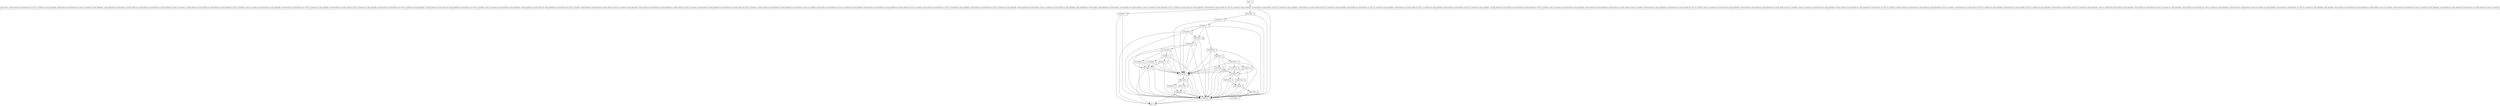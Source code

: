 digraph put {
node [shape=record];
319002802 [label="319002802 - []"];
296915230 [label="296915230 - []"];
1569762551 [label="1569762551 - []"];
153799633 [label="153799633 - []"];
1424208214 [label="1424208214 - []"];
445064529 [label="445064529 - []"];
1702152409 [label="1702152409 - []"];
1470929181 [label="1470929181 - []"];
355528548 [label="355528548 - []"];
1663846609 [label="1663846609 - []"];
876961111 [label="876961111 - []"];
1999756396 [label="1999756396 - []"];
500853552 [label="500853552 - []"];
2110694810 [label="2110694810 - []"];
307182299 [label="307182299 - []"];
1790778061 [label="1790778061 - []"];
908722020 [label="908722020 - []"];
691517460 [label="691517460 - []"];
1344057260 [label="1344057260 - []"];
1137383089 [label="1137383089 - []"];
1131291931 [label="1131291931 - []"];
611348289 [label="611348289 - []"];
663002955 [label="663002955 - []"];
625659366 [label="625659366 - []"];
807262377 [label="807262377 - []"];
1968757624 [label="1968757624 - []"];
entry [label="entry - []"];
exit [label="exit - []"];
151988972 [label="151988972 - []"];
577078852 [label="577078852 - []"];
381473050 [label="381473050 - []"];
1818933308 [label="1818933308 - []"];
897078429 [label="897078429 - [(!DUPLICATES && SEQUENTIAL && !ENV_IS_LOCKING && !MAX_MEMORY), (DUPLICATES && SEQUENTIAL && !ENV_IS_LOCKING && MAX_MEMORY), (!MAX_MEMORY && DUPLICATES), (!CACHE_MODE && !DUPLICATES && !SEQUENTIAL && MAX_MEMORY && !ENV_IS_LOCKING), (!CACHE_MODE && !DUPLICATES && !SEQUENTIAL && MAX_MEMORY && ENV_IS_LOCKING), (!ENV_IS_LOCKING && DUPLICATES && !MAX_MEMORY), (!DUPLICATES && !SEQUENTIAL && !ENV_IS_LOCKING && !MAX_MEMORY), (!DUPLICATES && CACHE_MODE && ENV_IS_LOCKING && !MAX_MEMORY), (DUPLICATES && !SEQUENTIAL && !ENV_IS_LOCKING && MAX_MEMORY), (!CACHE_MODE && !DUPLICATES && !MAX_MEMORY && SEQUENTIAL && !ENV_IS_LOCKING), (ENV_IS_LOCKING && !DUPLICATES && MAX_MEMORY), (!CACHE_MODE && !DUPLICATES && !MAX_MEMORY && !SEQUENTIAL && ENV_IS_LOCKING), !MAX_MEMORY, (!DUPLICATES && CACHE_MODE && ENV_IS_LOCKING && MAX_MEMORY), (!DUPLICATES && SEQUENTIAL && MAX_MEMORY && CACHE_MODE && !ENV_IS_LOCKING), (!DUPLICATES && !MAX_MEMORY && !SEQUENTIAL && CACHE_MODE && ENV_IS_LOCKING), (!CACHE_MODE && !DUPLICATES && !MAX_MEMORY && SEQUENTIAL && ENV_IS_LOCKING), (DUPLICATES && SEQUENTIAL && ENV_IS_LOCKING && !MAX_MEMORY), (!DUPLICATES && !SEQUENTIAL && MAX_MEMORY && CACHE_MODE && !ENV_IS_LOCKING), (DUPLICATES && SEQUENTIAL && !ENV_IS_LOCKING && !MAX_MEMORY), (DUPLICATES && !SEQUENTIAL && ENV_IS_LOCKING && !MAX_MEMORY), (!MAX_MEMORY && !DUPLICATES), (!ENV_IS_LOCKING && !DUPLICATES && MAX_MEMORY), (MAX_MEMORY && !DUPLICATES), (MAX_MEMORY && DUPLICATES), (!DUPLICATES && CACHE_MODE && !ENV_IS_LOCKING && !MAX_MEMORY), (ENV_IS_LOCKING && DUPLICATES && !MAX_MEMORY), (!DUPLICATES && CACHE_MODE && !ENV_IS_LOCKING && MAX_MEMORY), (DUPLICATES && SEQUENTIAL && ENV_IS_LOCKING && MAX_MEMORY), (!DUPLICATES && !CACHE_MODE && ENV_IS_LOCKING && !MAX_MEMORY), (!DUPLICATES && !SEQUENTIAL && !ENV_IS_LOCKING && MAX_MEMORY), (!DUPLICATES && !CACHE_MODE && !ENV_IS_LOCKING && !MAX_MEMORY), (DUPLICATES && !SEQUENTIAL && ENV_IS_LOCKING && MAX_MEMORY), (!CACHE_MODE && !DUPLICATES && SEQUENTIAL && MAX_MEMORY && !ENV_IS_LOCKING), (ENV_IS_LOCKING && DUPLICATES && MAX_MEMORY), (!DUPLICATES && !MAX_MEMORY && SEQUENTIAL && CACHE_MODE && ENV_IS_LOCKING), (!DUPLICATES && !MAX_MEMORY && !SEQUENTIAL && CACHE_MODE && !ENV_IS_LOCKING), (ENV_IS_LOCKING && !DUPLICATES && !MAX_MEMORY), (!DUPLICATES && SEQUENTIAL && MAX_MEMORY && CACHE_MODE && ENV_IS_LOCKING), (!ENV_IS_LOCKING && !DUPLICATES && !MAX_MEMORY), (!CACHE_MODE && !DUPLICATES && !MAX_MEMORY && !SEQUENTIAL && !ENV_IS_LOCKING), (!CACHE_MODE && !DUPLICATES && SEQUENTIAL && MAX_MEMORY && ENV_IS_LOCKING), (!DUPLICATES && !CACHE_MODE && !ENV_IS_LOCKING && MAX_MEMORY), (!DUPLICATES && !CACHE_MODE && ENV_IS_LOCKING && MAX_MEMORY), (!DUPLICATES && SEQUENTIAL && ENV_IS_LOCKING && !MAX_MEMORY), (!ENV_IS_LOCKING && DUPLICATES && MAX_MEMORY), (!DUPLICATES && !SEQUENTIAL && ENV_IS_LOCKING && !MAX_MEMORY), (!DUPLICATES && SEQUENTIAL && !ENV_IS_LOCKING && MAX_MEMORY), (!DUPLICATES && !SEQUENTIAL && ENV_IS_LOCKING && MAX_MEMORY), (DUPLICATES && !SEQUENTIAL && !ENV_IS_LOCKING && !MAX_MEMORY), MAX_MEMORY, (!DUPLICATES && !SEQUENTIAL && MAX_MEMORY && CACHE_MODE && ENV_IS_LOCKING), (!DUPLICATES && SEQUENTIAL && ENV_IS_LOCKING && MAX_MEMORY), (!DUPLICATES && !MAX_MEMORY && SEQUENTIAL && CACHE_MODE && !ENV_IS_LOCKING)]"];
398353065 [label="398353065 - []"];
entry;
exit;
319002802 -> exit;
319002802 -> 2110694810;
296915230 -> 691517460;
296915230 -> 2110694810;
296915230 -> 445064529;
1569762551 -> 2110694810;
1569762551 -> 1424208214;
1569762551 -> 1131291931;
1569762551 -> 307182299;
153799633 -> 2110694810;
153799633 -> 908722020;
153799633 -> 1968757624;
1424208214 -> 153799633;
1424208214 -> 2110694810;
1424208214 -> 307182299;
445064529 -> 2110694810;
445064529 -> 1663846609;
1702152409 -> 2110694810;
1702152409 -> 151988972;
1702152409 -> 611348289;
1702152409 -> 307182299;
1470929181 -> 2110694810;
1470929181 -> 876961111;
1470929181 -> 307182299;
355528548 -> 153799633;
355528548 -> 2110694810;
355528548 -> 307182299;
1663846609 -> exit;
1663846609 -> 2110694810;
876961111 -> 2110694810;
876961111 -> 1818933308;
876961111 -> 307182299;
876961111 -> 398353065;
876961111 -> 625659366;
1999756396 -> 1344057260;
1999756396 -> 2110694810;
500853552 -> 1569762551;
500853552 -> 2110694810;
500853552 -> 355528548;
500853552 -> 307182299;
2110694810 -> exit;
307182299 -> 296915230;
307182299 -> 2110694810;
307182299 -> 307182299;
1790778061 -> exit;
1790778061 -> 2110694810;
1790778061 -> 307182299;
908722020 -> 1999756396;
908722020 -> 2110694810;
691517460 -> 2110694810;
691517460 -> 1663846609;
1344057260 -> 2110694810;
1344057260 -> 577078852;
1137383089 -> 2110694810;
1137383089 -> 307182299;
1137383089 -> 1790778061;
1131291931 -> 153799633;
1131291931 -> 2110694810;
1131291931 -> 307182299;
611348289 -> 2110694810;
611348289 -> 307182299;
611348289 -> 1790778061;
663002955 -> 2110694810;
663002955 -> 1702152409;
663002955 -> 307182299;
663002955 -> 1790778061;
625659366 -> exit;
625659366 -> 2110694810;
625659366 -> 307182299;
625659366 -> 398353065;
807262377 -> 2110694810;
807262377 -> 307182299;
807262377 -> 1790778061;
1968757624 -> 1999756396;
1968757624 -> 2110694810;
entry -> 897078429;
151988972 -> 2110694810;
151988972 -> 1137383089;
151988972 -> 307182299;
151988972 -> 807262377;
577078852 -> exit;
381473050 -> 2110694810;
381473050 -> 1470929181;
1818933308 -> 500853552;
1818933308 -> 153799633;
1818933308 -> 2110694810;
1818933308 -> 307182299;
897078429 -> 319002802;
897078429 -> 2110694810;
897078429 -> 381473050;
398353065 -> 2110694810;
398353065 -> 307182299;
398353065 -> 663002955;
398353065 -> 398353065;
}
